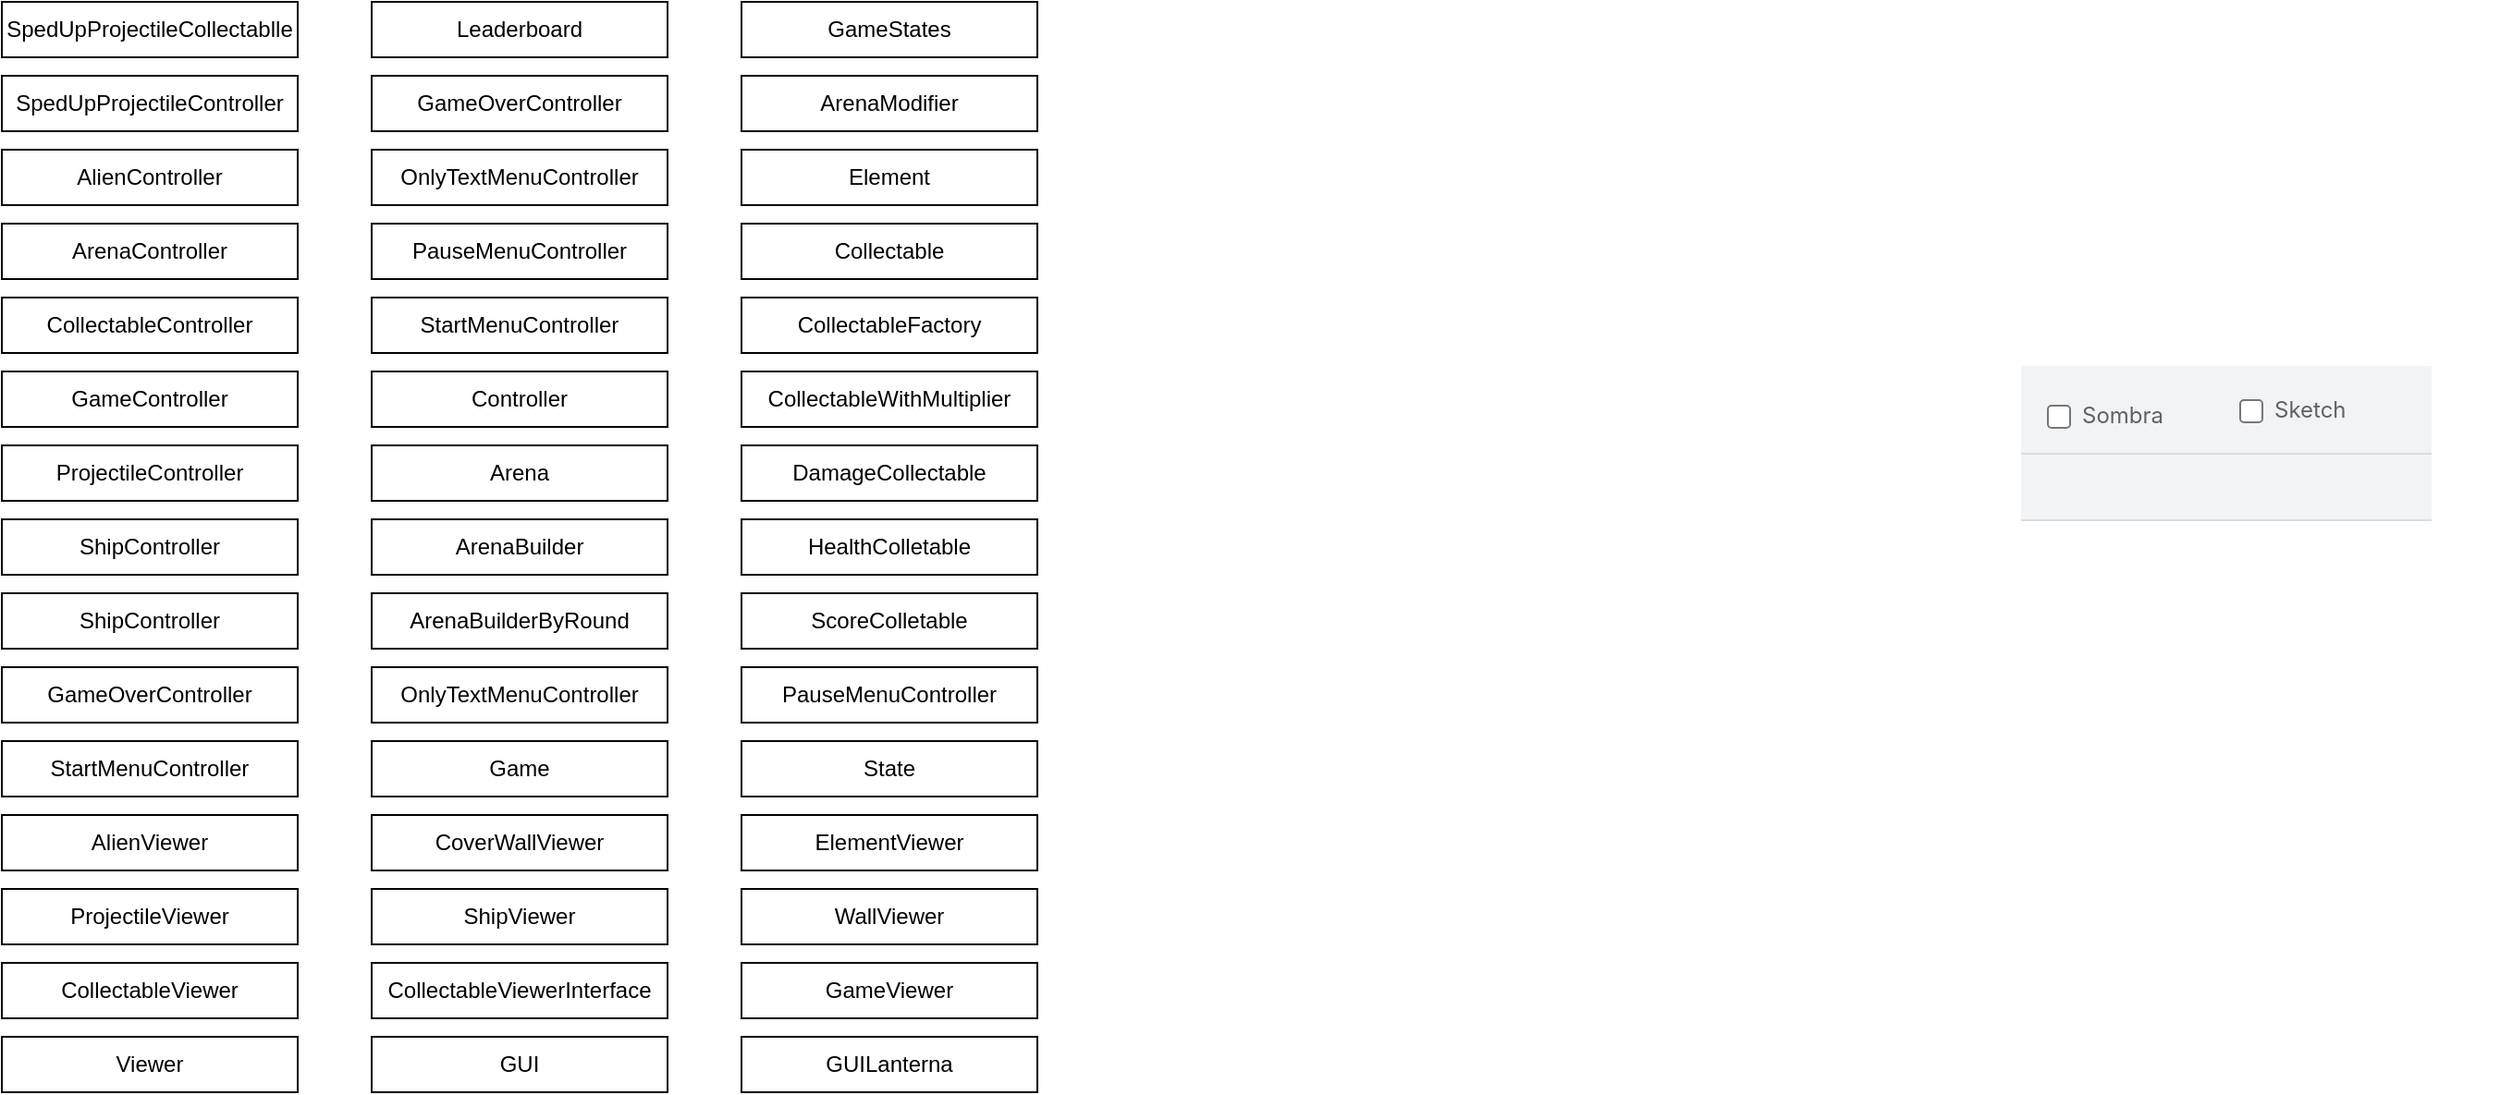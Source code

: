 <mxfile version="22.1.4" type="device">
  <diagram id="C5RBs43oDa-KdzZeNtuy" name="Page-1">
    <mxGraphModel dx="1034" dy="456" grid="1" gridSize="10" guides="1" tooltips="1" connect="1" arrows="1" fold="1" page="1" pageScale="1" pageWidth="827" pageHeight="1169" math="0" shadow="0">
      <root>
        <mxCell id="WIyWlLk6GJQsqaUBKTNV-0" />
        <mxCell id="WIyWlLk6GJQsqaUBKTNV-1" parent="WIyWlLk6GJQsqaUBKTNV-0" />
        <mxCell id="NlOjrBGX5ZFsLn95cprb-1" style="edgeStyle=orthogonalEdgeStyle;rounded=0;orthogonalLoop=1;jettySize=auto;html=1;exitX=0.5;exitY=1;exitDx=0;exitDy=0;" edge="1" parent="WIyWlLk6GJQsqaUBKTNV-1">
          <mxGeometry relative="1" as="geometry">
            <mxPoint x="280" y="160" as="sourcePoint" />
            <mxPoint x="280" y="160" as="targetPoint" />
          </mxGeometry>
        </mxCell>
        <mxCell id="NlOjrBGX5ZFsLn95cprb-2" value="ArenaController" style="rounded=0;whiteSpace=wrap;html=1;" vertex="1" parent="WIyWlLk6GJQsqaUBKTNV-1">
          <mxGeometry x="200" y="170" width="160" height="30" as="geometry" />
        </mxCell>
        <mxCell id="NlOjrBGX5ZFsLn95cprb-4" value="CollectableController" style="rounded=0;whiteSpace=wrap;html=1;" vertex="1" parent="WIyWlLk6GJQsqaUBKTNV-1">
          <mxGeometry x="200" y="210" width="160" height="30" as="geometry" />
        </mxCell>
        <mxCell id="NlOjrBGX5ZFsLn95cprb-6" value="GameController" style="rounded=0;whiteSpace=wrap;html=1;" vertex="1" parent="WIyWlLk6GJQsqaUBKTNV-1">
          <mxGeometry x="200" y="250" width="160" height="30" as="geometry" />
        </mxCell>
        <mxCell id="NlOjrBGX5ZFsLn95cprb-7" value="ProjectileController" style="rounded=0;whiteSpace=wrap;html=1;" vertex="1" parent="WIyWlLk6GJQsqaUBKTNV-1">
          <mxGeometry x="200" y="290" width="160" height="30" as="geometry" />
        </mxCell>
        <mxCell id="NlOjrBGX5ZFsLn95cprb-8" value="ShipController" style="rounded=0;whiteSpace=wrap;html=1;" vertex="1" parent="WIyWlLk6GJQsqaUBKTNV-1">
          <mxGeometry x="200" y="330" width="160" height="30" as="geometry" />
        </mxCell>
        <mxCell id="NlOjrBGX5ZFsLn95cprb-9" value="ShipController" style="rounded=0;whiteSpace=wrap;html=1;" vertex="1" parent="WIyWlLk6GJQsqaUBKTNV-1">
          <mxGeometry x="200" y="370" width="160" height="30" as="geometry" />
        </mxCell>
        <mxCell id="NlOjrBGX5ZFsLn95cprb-11" style="edgeStyle=orthogonalEdgeStyle;rounded=0;orthogonalLoop=1;jettySize=auto;html=1;exitX=0.5;exitY=1;exitDx=0;exitDy=0;" edge="1" parent="WIyWlLk6GJQsqaUBKTNV-1" source="NlOjrBGX5ZFsLn95cprb-9" target="NlOjrBGX5ZFsLn95cprb-9">
          <mxGeometry relative="1" as="geometry" />
        </mxCell>
        <mxCell id="NlOjrBGX5ZFsLn95cprb-12" value="SpedUpProjectileController" style="rounded=0;whiteSpace=wrap;html=1;" vertex="1" parent="WIyWlLk6GJQsqaUBKTNV-1">
          <mxGeometry x="200" y="90" width="160" height="30" as="geometry" />
        </mxCell>
        <mxCell id="NlOjrBGX5ZFsLn95cprb-20" value="GameOverController" style="rounded=0;whiteSpace=wrap;html=1;" vertex="1" parent="WIyWlLk6GJQsqaUBKTNV-1">
          <mxGeometry x="400" y="90" width="160" height="30" as="geometry" />
        </mxCell>
        <mxCell id="NlOjrBGX5ZFsLn95cprb-22" value="OnlyTextMenuController" style="rounded=0;whiteSpace=wrap;html=1;" vertex="1" parent="WIyWlLk6GJQsqaUBKTNV-1">
          <mxGeometry x="400" y="130" width="160" height="30" as="geometry" />
        </mxCell>
        <mxCell id="NlOjrBGX5ZFsLn95cprb-24" value="PauseMenuController" style="rounded=0;whiteSpace=wrap;html=1;" vertex="1" parent="WIyWlLk6GJQsqaUBKTNV-1">
          <mxGeometry x="400" y="170" width="160" height="30" as="geometry" />
        </mxCell>
        <mxCell id="NlOjrBGX5ZFsLn95cprb-25" value="StartMenuController" style="rounded=0;whiteSpace=wrap;html=1;" vertex="1" parent="WIyWlLk6GJQsqaUBKTNV-1">
          <mxGeometry x="400" y="210" width="160" height="30" as="geometry" />
        </mxCell>
        <mxCell id="NlOjrBGX5ZFsLn95cprb-26" value="Controller" style="rounded=0;whiteSpace=wrap;html=1;" vertex="1" parent="WIyWlLk6GJQsqaUBKTNV-1">
          <mxGeometry x="400" y="250" width="160" height="30" as="geometry" />
        </mxCell>
        <mxCell id="NlOjrBGX5ZFsLn95cprb-28" value="Arena" style="rounded=0;whiteSpace=wrap;html=1;" vertex="1" parent="WIyWlLk6GJQsqaUBKTNV-1">
          <mxGeometry x="400" y="290" width="160" height="30" as="geometry" />
        </mxCell>
        <mxCell id="NlOjrBGX5ZFsLn95cprb-29" value="ArenaBuilder" style="rounded=0;whiteSpace=wrap;html=1;" vertex="1" parent="WIyWlLk6GJQsqaUBKTNV-1">
          <mxGeometry x="400" y="330" width="160" height="30" as="geometry" />
        </mxCell>
        <mxCell id="NlOjrBGX5ZFsLn95cprb-30" value="ArenaBuilderByRound" style="rounded=0;whiteSpace=wrap;html=1;" vertex="1" parent="WIyWlLk6GJQsqaUBKTNV-1">
          <mxGeometry x="400" y="370" width="160" height="30" as="geometry" />
        </mxCell>
        <mxCell id="NlOjrBGX5ZFsLn95cprb-31" value="ArenaModifier" style="rounded=0;whiteSpace=wrap;html=1;" vertex="1" parent="WIyWlLk6GJQsqaUBKTNV-1">
          <mxGeometry x="600" y="90" width="160" height="30" as="geometry" />
        </mxCell>
        <mxCell id="NlOjrBGX5ZFsLn95cprb-32" value="Element" style="rounded=0;whiteSpace=wrap;html=1;" vertex="1" parent="WIyWlLk6GJQsqaUBKTNV-1">
          <mxGeometry x="600" y="130" width="160" height="30" as="geometry" />
        </mxCell>
        <mxCell id="NlOjrBGX5ZFsLn95cprb-33" value="Collectable" style="rounded=0;whiteSpace=wrap;html=1;" vertex="1" parent="WIyWlLk6GJQsqaUBKTNV-1">
          <mxGeometry x="600" y="170" width="160" height="30" as="geometry" />
        </mxCell>
        <mxCell id="NlOjrBGX5ZFsLn95cprb-34" value="CollectableFactory" style="rounded=0;whiteSpace=wrap;html=1;" vertex="1" parent="WIyWlLk6GJQsqaUBKTNV-1">
          <mxGeometry x="600" y="210" width="160" height="30" as="geometry" />
        </mxCell>
        <mxCell id="NlOjrBGX5ZFsLn95cprb-35" value="CollectableWithMultiplier" style="rounded=0;whiteSpace=wrap;html=1;" vertex="1" parent="WIyWlLk6GJQsqaUBKTNV-1">
          <mxGeometry x="600" y="250" width="160" height="30" as="geometry" />
        </mxCell>
        <mxCell id="NlOjrBGX5ZFsLn95cprb-36" value="DamageCollectable" style="rounded=0;whiteSpace=wrap;html=1;" vertex="1" parent="WIyWlLk6GJQsqaUBKTNV-1">
          <mxGeometry x="600" y="290" width="160" height="30" as="geometry" />
        </mxCell>
        <mxCell id="NlOjrBGX5ZFsLn95cprb-37" value="HealthColletable" style="rounded=0;whiteSpace=wrap;html=1;" vertex="1" parent="WIyWlLk6GJQsqaUBKTNV-1">
          <mxGeometry x="600" y="330" width="160" height="30" as="geometry" />
        </mxCell>
        <mxCell id="NlOjrBGX5ZFsLn95cprb-38" value="ScoreColletable" style="rounded=0;whiteSpace=wrap;html=1;" vertex="1" parent="WIyWlLk6GJQsqaUBKTNV-1">
          <mxGeometry x="600" y="370" width="160" height="30" as="geometry" />
        </mxCell>
        <mxCell id="NlOjrBGX5ZFsLn95cprb-39" value="SpedUpProjectileCollectablle" style="rounded=0;whiteSpace=wrap;html=1;" vertex="1" parent="WIyWlLk6GJQsqaUBKTNV-1">
          <mxGeometry x="200" y="50" width="160" height="30" as="geometry" />
        </mxCell>
        <mxCell id="NlOjrBGX5ZFsLn95cprb-41" value="GameOverController" style="rounded=0;whiteSpace=wrap;html=1;" vertex="1" parent="WIyWlLk6GJQsqaUBKTNV-1">
          <mxGeometry x="200" y="410" width="160" height="30" as="geometry" />
        </mxCell>
        <mxCell id="NlOjrBGX5ZFsLn95cprb-42" value="OnlyTextMenuController" style="rounded=0;whiteSpace=wrap;html=1;" vertex="1" parent="WIyWlLk6GJQsqaUBKTNV-1">
          <mxGeometry x="400" y="410" width="160" height="30" as="geometry" />
        </mxCell>
        <mxCell id="NlOjrBGX5ZFsLn95cprb-43" value="PauseMenuController" style="rounded=0;whiteSpace=wrap;html=1;" vertex="1" parent="WIyWlLk6GJQsqaUBKTNV-1">
          <mxGeometry x="600" y="410" width="160" height="30" as="geometry" />
        </mxCell>
        <mxCell id="NlOjrBGX5ZFsLn95cprb-44" value="StartMenuController" style="rounded=0;whiteSpace=wrap;html=1;" vertex="1" parent="WIyWlLk6GJQsqaUBKTNV-1">
          <mxGeometry x="200" y="450" width="160" height="30" as="geometry" />
        </mxCell>
        <mxCell id="NlOjrBGX5ZFsLn95cprb-45" value="Game" style="rounded=0;whiteSpace=wrap;html=1;" vertex="1" parent="WIyWlLk6GJQsqaUBKTNV-1">
          <mxGeometry x="400" y="450" width="160" height="30" as="geometry" />
        </mxCell>
        <mxCell id="NlOjrBGX5ZFsLn95cprb-46" value="&lt;div style=&quot;border-color: rgb(218, 220, 224); border-bottom-width: 1px; border-bottom-style: solid; color: rgb(97, 97, 97); font-family: -apple-system, BlinkMacSystemFont, &amp;quot;Segoe UI Variable&amp;quot;, &amp;quot;Segoe UI&amp;quot;, system-ui, ui-sans-serif, Helvetica, Arial, sans-serif, &amp;quot;Apple Color Emoji&amp;quot;, &amp;quot;Segoe UI Emoji&amp;quot;; font-size: 12px; font-style: normal; font-variant-ligatures: normal; font-variant-caps: normal; font-weight: 400; letter-spacing: normal; orphans: 2; text-align: left; text-indent: 0px; text-transform: none; widows: 2; word-spacing: 0px; -webkit-text-stroke-width: 0px; white-space: nowrap; background-color: rgb(241, 243, 244); text-decoration-thickness: initial; text-decoration-style: initial; text-decoration-color: initial; padding: 12px 0px 8px 14px;&quot; class=&quot;geFormatSection&quot;&gt;&lt;div style=&quot;border-color: var(--border-color); display: inline-flex; align-items: center; padding: 3px 0px; height: 18px; width: 100px; max-width: 100px; margin-right: 4px;&quot;&gt;&lt;br class=&quot;Apple-interchange-newline&quot;&gt;&lt;input style=&quot;border: 1px solid rgb(216, 216, 216); font-size: inherit; border-radius: 4px; margin: 1px 6px 0px 0px; vertical-align: top;&quot; type=&quot;checkbox&quot;&gt;&lt;div style=&quot;border-color: var(--border-color); display: inline-block; white-space: nowrap; text-overflow: ellipsis; overflow: hidden; max-width: 160px; user-select: none;&quot;&gt;Sombra&lt;/div&gt;&lt;/div&gt;&lt;div style=&quot;border-color: var(--border-color); display: inline-flex; align-items: center; padding: 3px 0px; height: 18px; width: 104px; max-width: 104px;&quot;&gt;&lt;input style=&quot;border: 1px solid rgb(216, 216, 216); font-size: inherit; border-radius: 4px; margin: 1px 6px 0px 0px; vertical-align: top;&quot; type=&quot;checkbox&quot;&gt;&lt;div style=&quot;border-color: var(--border-color); display: inline-block; white-space: nowrap; text-overflow: ellipsis; overflow: hidden; max-width: 160px; user-select: none;&quot;&gt;Sketch&lt;/div&gt;&lt;/div&gt;&lt;/div&gt;&lt;div style=&quot;border-color: rgb(218, 220, 224); border-bottom-width: 1px; border-bottom-style: solid; color: rgb(97, 97, 97); font-family: -apple-system, BlinkMacSystemFont, &amp;quot;Segoe UI Variable&amp;quot;, &amp;quot;Segoe UI&amp;quot;, system-ui, ui-sans-serif, Helvetica, Arial, sans-serif, &amp;quot;Apple Color Emoji&amp;quot;, &amp;quot;Segoe UI Emoji&amp;quot;; font-size: 12px; font-style: normal; font-variant-ligatures: normal; font-variant-caps: normal; font-weight: 400; letter-spacing: normal; orphans: 2; text-align: left; text-indent: 0px; text-transform: none; widows: 2; word-spacing: 0px; -webkit-text-stroke-width: 0px; white-space: nowrap; background-color: rgb(241, 243, 244); text-decoration-thickness: initial; text-decoration-style: initial; text-decoration-color: initial; padding: 12px 0px 8px 14px;&quot; class=&quot;geFormatSection&quot;&gt;&lt;br class=&quot;Apple-interchange-newline&quot;&gt;&lt;/div&gt;" style="text;whiteSpace=wrap;html=1;" vertex="1" parent="WIyWlLk6GJQsqaUBKTNV-1">
          <mxGeometry x="1290" y="240" width="260" height="110" as="geometry" />
        </mxCell>
        <mxCell id="NlOjrBGX5ZFsLn95cprb-47" value="State" style="rounded=0;whiteSpace=wrap;html=1;" vertex="1" parent="WIyWlLk6GJQsqaUBKTNV-1">
          <mxGeometry x="600" y="450" width="160" height="30" as="geometry" />
        </mxCell>
        <mxCell id="NlOjrBGX5ZFsLn95cprb-48" value="Leaderboard" style="rounded=0;whiteSpace=wrap;html=1;" vertex="1" parent="WIyWlLk6GJQsqaUBKTNV-1">
          <mxGeometry x="400" y="50" width="160" height="30" as="geometry" />
        </mxCell>
        <mxCell id="NlOjrBGX5ZFsLn95cprb-49" value="AlienController" style="rounded=0;whiteSpace=wrap;html=1;" vertex="1" parent="WIyWlLk6GJQsqaUBKTNV-1">
          <mxGeometry x="200" y="130" width="160" height="30" as="geometry" />
        </mxCell>
        <mxCell id="NlOjrBGX5ZFsLn95cprb-50" value="GameStates" style="rounded=0;whiteSpace=wrap;html=1;" vertex="1" parent="WIyWlLk6GJQsqaUBKTNV-1">
          <mxGeometry x="600" y="50" width="160" height="30" as="geometry" />
        </mxCell>
        <mxCell id="NlOjrBGX5ZFsLn95cprb-51" value="AlienViewer" style="rounded=0;whiteSpace=wrap;html=1;" vertex="1" parent="WIyWlLk6GJQsqaUBKTNV-1">
          <mxGeometry x="200" y="490" width="160" height="30" as="geometry" />
        </mxCell>
        <mxCell id="NlOjrBGX5ZFsLn95cprb-52" value="CoverWallViewer" style="rounded=0;whiteSpace=wrap;html=1;" vertex="1" parent="WIyWlLk6GJQsqaUBKTNV-1">
          <mxGeometry x="400" y="490" width="160" height="30" as="geometry" />
        </mxCell>
        <mxCell id="NlOjrBGX5ZFsLn95cprb-53" value="ElementViewer" style="rounded=0;whiteSpace=wrap;html=1;" vertex="1" parent="WIyWlLk6GJQsqaUBKTNV-1">
          <mxGeometry x="600" y="490" width="160" height="30" as="geometry" />
        </mxCell>
        <mxCell id="NlOjrBGX5ZFsLn95cprb-54" value="ProjectileViewer" style="rounded=0;whiteSpace=wrap;html=1;" vertex="1" parent="WIyWlLk6GJQsqaUBKTNV-1">
          <mxGeometry x="200" y="530" width="160" height="30" as="geometry" />
        </mxCell>
        <mxCell id="NlOjrBGX5ZFsLn95cprb-55" value="ShipViewer" style="rounded=0;whiteSpace=wrap;html=1;" vertex="1" parent="WIyWlLk6GJQsqaUBKTNV-1">
          <mxGeometry x="400" y="530" width="160" height="30" as="geometry" />
        </mxCell>
        <mxCell id="NlOjrBGX5ZFsLn95cprb-56" value="WallViewer" style="rounded=0;whiteSpace=wrap;html=1;" vertex="1" parent="WIyWlLk6GJQsqaUBKTNV-1">
          <mxGeometry x="600" y="530" width="160" height="30" as="geometry" />
        </mxCell>
        <mxCell id="NlOjrBGX5ZFsLn95cprb-57" value="CollectableViewer" style="rounded=0;whiteSpace=wrap;html=1;" vertex="1" parent="WIyWlLk6GJQsqaUBKTNV-1">
          <mxGeometry x="200" y="570" width="160" height="30" as="geometry" />
        </mxCell>
        <mxCell id="NlOjrBGX5ZFsLn95cprb-58" value="CollectableViewerInterface" style="rounded=0;whiteSpace=wrap;html=1;" vertex="1" parent="WIyWlLk6GJQsqaUBKTNV-1">
          <mxGeometry x="400" y="570" width="160" height="30" as="geometry" />
        </mxCell>
        <mxCell id="NlOjrBGX5ZFsLn95cprb-59" value="GameViewer" style="rounded=0;whiteSpace=wrap;html=1;" vertex="1" parent="WIyWlLk6GJQsqaUBKTNV-1">
          <mxGeometry x="600" y="570" width="160" height="30" as="geometry" />
        </mxCell>
        <mxCell id="NlOjrBGX5ZFsLn95cprb-60" value="Viewer" style="rounded=0;whiteSpace=wrap;html=1;" vertex="1" parent="WIyWlLk6GJQsqaUBKTNV-1">
          <mxGeometry x="200" y="610" width="160" height="30" as="geometry" />
        </mxCell>
        <mxCell id="NlOjrBGX5ZFsLn95cprb-61" value="GUI" style="rounded=0;whiteSpace=wrap;html=1;" vertex="1" parent="WIyWlLk6GJQsqaUBKTNV-1">
          <mxGeometry x="400" y="610" width="160" height="30" as="geometry" />
        </mxCell>
        <mxCell id="NlOjrBGX5ZFsLn95cprb-62" value="GUILanterna" style="rounded=0;whiteSpace=wrap;html=1;" vertex="1" parent="WIyWlLk6GJQsqaUBKTNV-1">
          <mxGeometry x="600" y="610" width="160" height="30" as="geometry" />
        </mxCell>
      </root>
    </mxGraphModel>
  </diagram>
</mxfile>
